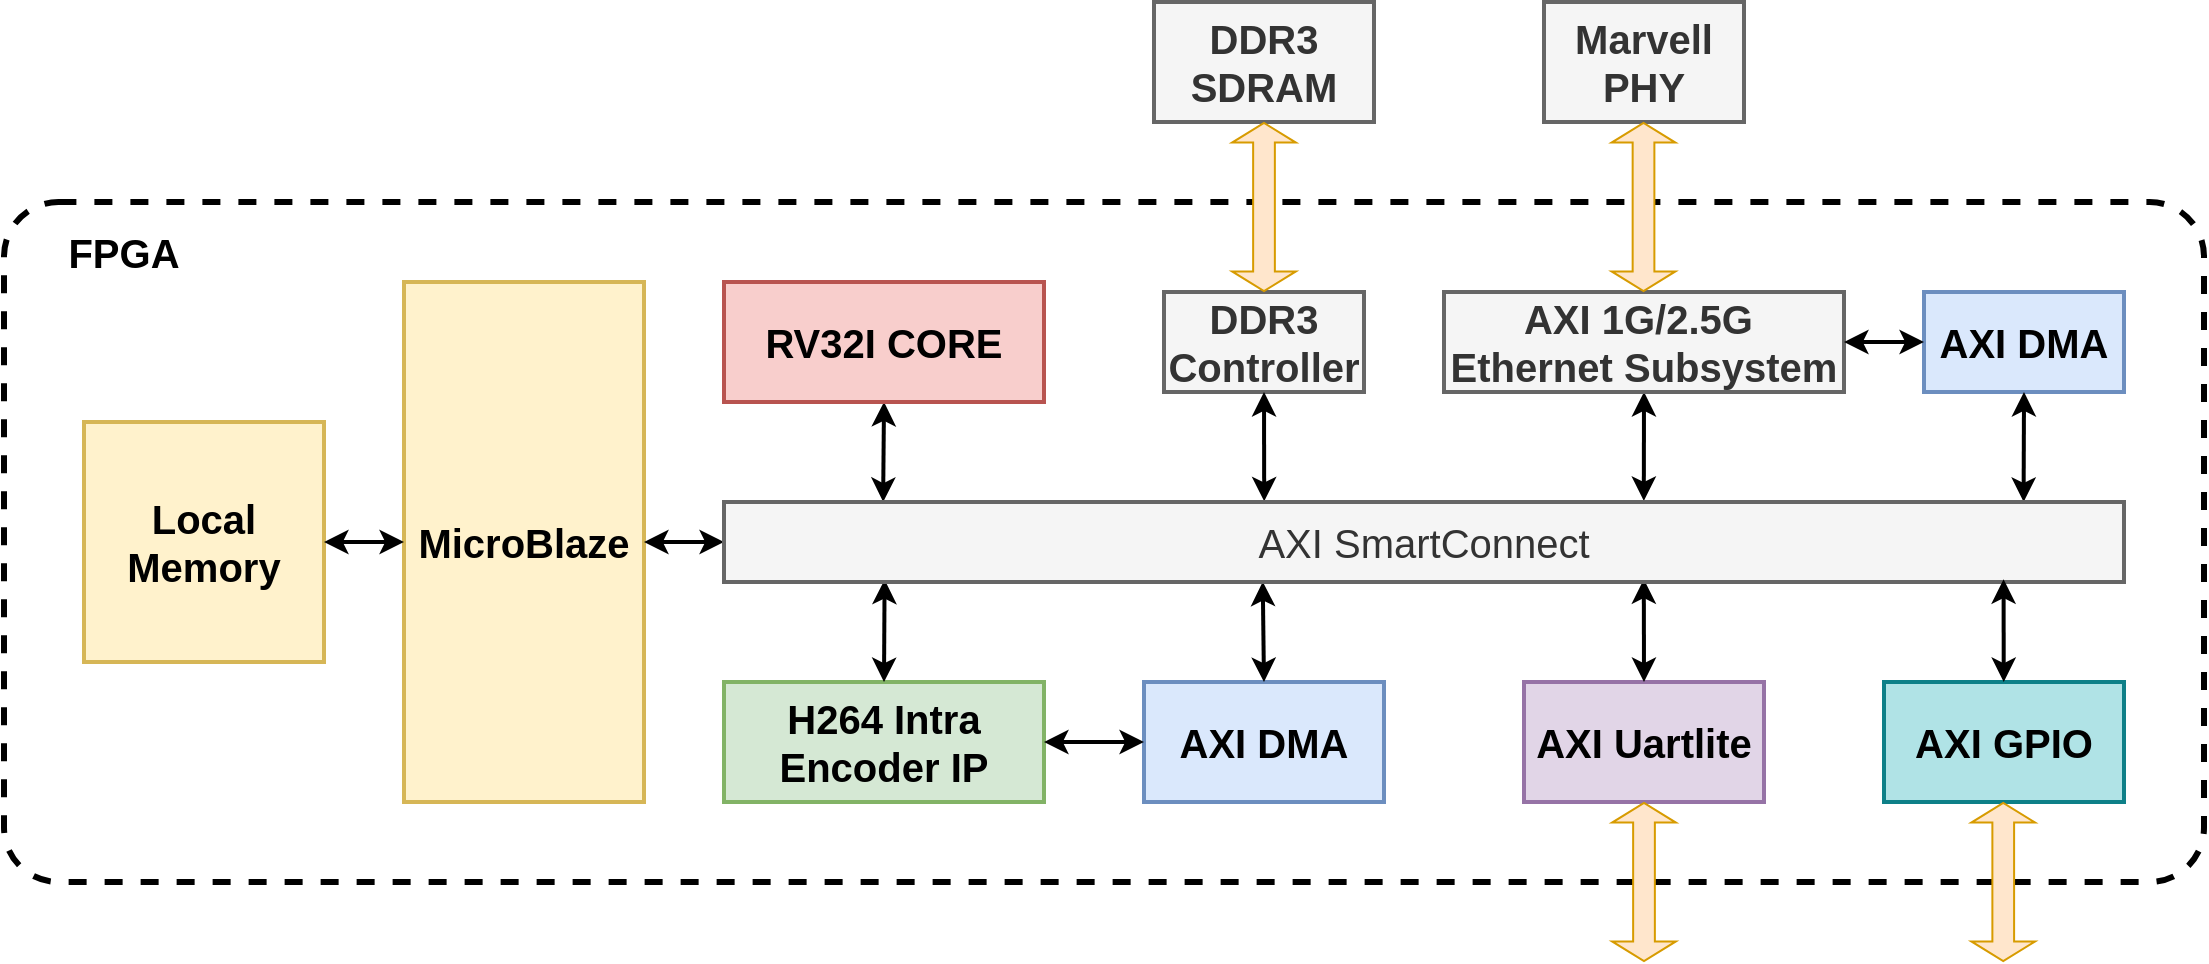 <mxfile version="24.7.5">
  <diagram name="Page-1" id="M9D1vTkV7xwXEjMcWfsh">
    <mxGraphModel dx="750" dy="444" grid="1" gridSize="10" guides="1" tooltips="1" connect="1" arrows="1" fold="1" page="1" pageScale="1" pageWidth="1169" pageHeight="827" math="0" shadow="0">
      <root>
        <mxCell id="0" />
        <mxCell id="1" parent="0" />
        <mxCell id="8c2rz28ZeFPdhyrxypDs-38" value="" style="rounded=1;whiteSpace=wrap;html=1;dashed=1;strokeWidth=3;arcSize=8;" vertex="1" parent="1">
          <mxGeometry x="280" y="160" width="1100" height="340" as="geometry" />
        </mxCell>
        <mxCell id="8c2rz28ZeFPdhyrxypDs-3" value="H264 Intra&lt;div style=&quot;font-size: 20px;&quot;&gt;Encoder IP&lt;/div&gt;" style="rounded=0;whiteSpace=wrap;html=1;fontStyle=1;fillColor=#d5e8d4;strokeColor=#82b366;strokeWidth=2;fontSize=20;" vertex="1" parent="1">
          <mxGeometry x="640" y="400" width="160" height="60" as="geometry" />
        </mxCell>
        <mxCell id="8c2rz28ZeFPdhyrxypDs-4" value="AXI Uartlite" style="rounded=0;whiteSpace=wrap;html=1;fontStyle=1;fillColor=#e1d5e7;strokeColor=#9673a6;strokeWidth=2;fontSize=20;" vertex="1" parent="1">
          <mxGeometry x="1040" y="400" width="120" height="60" as="geometry" />
        </mxCell>
        <mxCell id="8c2rz28ZeFPdhyrxypDs-5" value="DDR3&lt;div style=&quot;font-size: 20px;&quot;&gt;Controller&lt;/div&gt;" style="rounded=0;whiteSpace=wrap;html=1;fontStyle=1;strokeWidth=2;fontSize=20;fillColor=#f5f5f5;fontColor=#333333;strokeColor=#666666;" vertex="1" parent="1">
          <mxGeometry x="860" y="205" width="100" height="50" as="geometry" />
        </mxCell>
        <mxCell id="8c2rz28ZeFPdhyrxypDs-7" value="" style="endArrow=classic;startArrow=classic;html=1;rounded=0;exitX=0.5;exitY=0;exitDx=0;exitDy=0;entryX=0.63;entryY=0.965;entryDx=0;entryDy=0;fontStyle=1;entryPerimeter=0;strokeWidth=2;fontSize=20;" edge="1" parent="1" source="8c2rz28ZeFPdhyrxypDs-4">
          <mxGeometry width="50" height="50" relative="1" as="geometry">
            <mxPoint x="830" y="420" as="sourcePoint" />
            <mxPoint x="1099.9" y="348.6" as="targetPoint" />
          </mxGeometry>
        </mxCell>
        <mxCell id="8c2rz28ZeFPdhyrxypDs-8" value="" style="endArrow=classic;startArrow=classic;html=1;rounded=0;exitX=0.37;exitY=-0.008;exitDx=0;exitDy=0;entryX=0.5;entryY=1;entryDx=0;entryDy=0;fontStyle=1;exitPerimeter=0;strokeWidth=2;fontSize=20;" edge="1" parent="1" target="8c2rz28ZeFPdhyrxypDs-5">
          <mxGeometry width="50" height="50" relative="1" as="geometry">
            <mxPoint x="910.1" y="309.68" as="sourcePoint" />
            <mxPoint x="900" y="220" as="targetPoint" />
          </mxGeometry>
        </mxCell>
        <mxCell id="8c2rz28ZeFPdhyrxypDs-9" value="" style="endArrow=classic;startArrow=classic;html=1;rounded=0;exitX=0.109;exitY=-0.001;exitDx=0;exitDy=0;entryX=0.5;entryY=1;entryDx=0;entryDy=0;fontStyle=1;strokeWidth=2;fontSize=20;exitPerimeter=0;" edge="1" parent="1" target="8c2rz28ZeFPdhyrxypDs-2">
          <mxGeometry width="50" height="50" relative="1" as="geometry">
            <mxPoint x="719.57" y="309.96" as="sourcePoint" />
            <mxPoint x="739.76" y="280" as="targetPoint" />
          </mxGeometry>
        </mxCell>
        <mxCell id="8c2rz28ZeFPdhyrxypDs-11" value="" style="endArrow=classic;startArrow=classic;html=1;rounded=0;exitX=0.5;exitY=0;exitDx=0;exitDy=0;entryX=0.11;entryY=0.972;entryDx=0;entryDy=0;fontStyle=1;strokeWidth=2;fontSize=20;entryPerimeter=0;" edge="1" parent="1" source="8c2rz28ZeFPdhyrxypDs-3">
          <mxGeometry width="50" height="50" relative="1" as="geometry">
            <mxPoint x="720" y="330" as="sourcePoint" />
            <mxPoint x="720.3" y="348.88" as="targetPoint" />
          </mxGeometry>
        </mxCell>
        <mxCell id="8c2rz28ZeFPdhyrxypDs-12" value="DDR3 SDRAM" style="rounded=0;whiteSpace=wrap;html=1;fontStyle=1;strokeWidth=2;fontSize=20;fillColor=#f5f5f5;fontColor=#333333;strokeColor=#666666;" vertex="1" parent="1">
          <mxGeometry x="855" y="60" width="110" height="60" as="geometry" />
        </mxCell>
        <mxCell id="8c2rz28ZeFPdhyrxypDs-17" value="" style="endArrow=classic;startArrow=classic;html=1;rounded=0;entryX=0.5;entryY=1;entryDx=0;entryDy=0;fontStyle=1;strokeWidth=2;fontSize=20;exitX=0.63;exitY=-0.014;exitDx=0;exitDy=0;exitPerimeter=0;" edge="1" parent="1" target="8c2rz28ZeFPdhyrxypDs-19">
          <mxGeometry width="50" height="50" relative="1" as="geometry">
            <mxPoint x="1099.9" y="309.44" as="sourcePoint" />
            <mxPoint x="1099.76" y="280" as="targetPoint" />
          </mxGeometry>
        </mxCell>
        <mxCell id="8c2rz28ZeFPdhyrxypDs-19" value="AXI 1G/2.5G&amp;nbsp;&lt;div style=&quot;font-size: 20px;&quot;&gt;Ethernet Subsystem&lt;/div&gt;" style="rounded=0;whiteSpace=wrap;html=1;fontStyle=1;strokeWidth=2;fontSize=20;fillColor=#f5f5f5;fontColor=#333333;strokeColor=#666666;" vertex="1" parent="1">
          <mxGeometry x="1000" y="205" width="200" height="50" as="geometry" />
        </mxCell>
        <mxCell id="8c2rz28ZeFPdhyrxypDs-20" value="Marvell&lt;div style=&quot;font-size: 20px;&quot;&gt;PHY&lt;/div&gt;" style="rounded=0;whiteSpace=wrap;html=1;fontStyle=1;strokeWidth=2;fontSize=20;fillColor=#f5f5f5;fontColor=#333333;strokeColor=#666666;" vertex="1" parent="1">
          <mxGeometry x="1050" y="60" width="100" height="60" as="geometry" />
        </mxCell>
        <mxCell id="8c2rz28ZeFPdhyrxypDs-22" value="AXI DMA" style="rounded=0;whiteSpace=wrap;html=1;fontStyle=1;strokeWidth=2;fontSize=20;fillColor=#dae8fc;strokeColor=#6c8ebf;" vertex="1" parent="1">
          <mxGeometry x="850" y="400" width="120" height="60" as="geometry" />
        </mxCell>
        <mxCell id="8c2rz28ZeFPdhyrxypDs-24" value="" style="endArrow=classic;startArrow=classic;html=1;rounded=0;exitX=0.5;exitY=0;exitDx=0;exitDy=0;entryX=0.369;entryY=0.997;entryDx=0;entryDy=0;fontStyle=1;entryPerimeter=0;strokeWidth=2;fontSize=20;" edge="1" parent="1" source="8c2rz28ZeFPdhyrxypDs-22">
          <mxGeometry width="50" height="50" relative="1" as="geometry">
            <mxPoint x="909.77" y="380" as="sourcePoint" />
            <mxPoint x="909.37" y="349.88" as="targetPoint" />
          </mxGeometry>
        </mxCell>
        <mxCell id="8c2rz28ZeFPdhyrxypDs-25" value="" style="endArrow=classic;startArrow=classic;html=1;rounded=0;exitX=0;exitY=0.5;exitDx=0;exitDy=0;entryX=1;entryY=0.5;entryDx=0;entryDy=0;fontStyle=1;strokeWidth=2;fontSize=20;" edge="1" parent="1" source="8c2rz28ZeFPdhyrxypDs-22" target="8c2rz28ZeFPdhyrxypDs-3">
          <mxGeometry width="50" height="50" relative="1" as="geometry">
            <mxPoint x="920" y="390" as="sourcePoint" />
            <mxPoint x="919.77" y="350" as="targetPoint" />
          </mxGeometry>
        </mxCell>
        <mxCell id="8c2rz28ZeFPdhyrxypDs-27" value="AXI DMA" style="rounded=0;whiteSpace=wrap;html=1;fontStyle=1;fillColor=#dae8fc;strokeColor=#6c8ebf;strokeWidth=2;fontSize=20;" vertex="1" parent="1">
          <mxGeometry x="1240" y="205" width="100" height="50" as="geometry" />
        </mxCell>
        <mxCell id="8c2rz28ZeFPdhyrxypDs-28" value="" style="endArrow=classic;startArrow=classic;html=1;rounded=0;entryX=0.5;entryY=1;entryDx=0;entryDy=0;fontStyle=1;strokeWidth=2;fontSize=20;exitX=0.918;exitY=0.441;exitDx=0;exitDy=0;exitPerimeter=0;" edge="1" parent="1" source="8c2rz28ZeFPdhyrxypDs-38" target="8c2rz28ZeFPdhyrxypDs-27">
          <mxGeometry width="50" height="50" relative="1" as="geometry">
            <mxPoint x="1280.21" y="310.48" as="sourcePoint" />
            <mxPoint x="1279.76" y="280" as="targetPoint" />
          </mxGeometry>
        </mxCell>
        <mxCell id="8c2rz28ZeFPdhyrxypDs-29" value="" style="endArrow=classic;startArrow=classic;html=1;rounded=0;entryX=1;entryY=0.5;entryDx=0;entryDy=0;fontStyle=1;exitX=0;exitY=0.5;exitDx=0;exitDy=0;strokeWidth=2;fontSize=20;" edge="1" parent="1" source="8c2rz28ZeFPdhyrxypDs-27" target="8c2rz28ZeFPdhyrxypDs-19">
          <mxGeometry width="50" height="50" relative="1" as="geometry">
            <mxPoint x="1289.76" y="330" as="sourcePoint" />
            <mxPoint x="1289.76" y="290" as="targetPoint" />
          </mxGeometry>
        </mxCell>
        <mxCell id="8c2rz28ZeFPdhyrxypDs-30" value="MicroBlaze" style="rounded=0;whiteSpace=wrap;html=1;fontStyle=1;strokeWidth=2;fontSize=20;fillColor=#fff2cc;strokeColor=#d6b656;" vertex="1" parent="1">
          <mxGeometry x="480" y="200" width="120" height="260" as="geometry" />
        </mxCell>
        <mxCell id="8c2rz28ZeFPdhyrxypDs-31" value="" style="endArrow=classic;startArrow=classic;html=1;rounded=0;exitX=1;exitY=0.5;exitDx=0;exitDy=0;entryX=0;entryY=0.5;entryDx=0;entryDy=0;fontStyle=1;strokeWidth=2;fontSize=20;" edge="1" parent="1" source="8c2rz28ZeFPdhyrxypDs-30">
          <mxGeometry width="50" height="50" relative="1" as="geometry">
            <mxPoint x="660" y="330" as="sourcePoint" />
            <mxPoint x="640" y="330" as="targetPoint" />
          </mxGeometry>
        </mxCell>
        <mxCell id="8c2rz28ZeFPdhyrxypDs-32" value="Local&lt;div style=&quot;font-size: 20px;&quot;&gt;Memory&lt;/div&gt;" style="rounded=0;whiteSpace=wrap;html=1;fontStyle=1;strokeWidth=2;fontSize=20;fillColor=#fff2cc;strokeColor=#d6b656;" vertex="1" parent="1">
          <mxGeometry x="320" y="270" width="120" height="120" as="geometry" />
        </mxCell>
        <mxCell id="8c2rz28ZeFPdhyrxypDs-33" value="" style="endArrow=classic;startArrow=classic;html=1;rounded=0;exitX=1;exitY=0.5;exitDx=0;exitDy=0;entryX=0;entryY=0.5;entryDx=0;entryDy=0;fontStyle=1;strokeWidth=2;fontSize=20;" edge="1" parent="1" source="8c2rz28ZeFPdhyrxypDs-32" target="8c2rz28ZeFPdhyrxypDs-30">
          <mxGeometry width="50" height="50" relative="1" as="geometry">
            <mxPoint x="520" y="350" as="sourcePoint" />
            <mxPoint x="570" y="300" as="targetPoint" />
          </mxGeometry>
        </mxCell>
        <mxCell id="8c2rz28ZeFPdhyrxypDs-34" value="" style="group" vertex="1" connectable="0" parent="1">
          <mxGeometry x="640" y="200" width="160" height="60" as="geometry" />
        </mxCell>
        <mxCell id="8c2rz28ZeFPdhyrxypDs-2" value="RV32I CORE" style="rounded=0;whiteSpace=wrap;html=1;fontStyle=1;fillColor=#f8cecc;strokeColor=#b85450;strokeWidth=2;fontSize=20;" vertex="1" parent="8c2rz28ZeFPdhyrxypDs-34">
          <mxGeometry width="160" height="60" as="geometry" />
        </mxCell>
        <mxCell id="8c2rz28ZeFPdhyrxypDs-35" value="" style="shape=flexArrow;endArrow=classic;startArrow=classic;html=1;rounded=0;entryX=0.5;entryY=1;entryDx=0;entryDy=0;width=10.857;endSize=2.926;startSize=2.926;fillColor=#ffe6cc;strokeColor=#d79b00;" edge="1" parent="1" target="8c2rz28ZeFPdhyrxypDs-4">
          <mxGeometry width="100" height="100" relative="1" as="geometry">
            <mxPoint x="1100" y="540" as="sourcePoint" />
            <mxPoint x="970" y="420" as="targetPoint" />
          </mxGeometry>
        </mxCell>
        <mxCell id="8c2rz28ZeFPdhyrxypDs-36" value="" style="shape=flexArrow;endArrow=classic;startArrow=classic;html=1;rounded=0;entryX=0.5;entryY=1;entryDx=0;entryDy=0;width=10.857;endSize=2.926;startSize=2.926;exitX=0.5;exitY=0;exitDx=0;exitDy=0;fillColor=#ffe6cc;strokeColor=#d79b00;" edge="1" parent="1" source="8c2rz28ZeFPdhyrxypDs-5" target="8c2rz28ZeFPdhyrxypDs-12">
          <mxGeometry width="100" height="100" relative="1" as="geometry">
            <mxPoint x="930" y="205" as="sourcePoint" />
            <mxPoint x="930" y="125" as="targetPoint" />
          </mxGeometry>
        </mxCell>
        <mxCell id="8c2rz28ZeFPdhyrxypDs-37" value="" style="shape=flexArrow;endArrow=classic;startArrow=classic;html=1;rounded=0;entryX=0.5;entryY=1;entryDx=0;entryDy=0;width=10.857;endSize=2.926;startSize=2.926;exitX=0.5;exitY=0;exitDx=0;exitDy=0;fillColor=#ffe6cc;strokeColor=#d79b00;" edge="1" parent="1">
          <mxGeometry width="100" height="100" relative="1" as="geometry">
            <mxPoint x="1099.76" y="205" as="sourcePoint" />
            <mxPoint x="1099.76" y="120" as="targetPoint" />
          </mxGeometry>
        </mxCell>
        <mxCell id="8c2rz28ZeFPdhyrxypDs-39" value="&lt;span style=&quot;font-weight: normal;&quot;&gt;AXI SmartConnect&lt;/span&gt;" style="rounded=0;whiteSpace=wrap;html=1;fontStyle=1;strokeWidth=2;fontSize=20;fillColor=#f5f5f5;fontColor=#333333;strokeColor=#666666;" vertex="1" parent="1">
          <mxGeometry x="640" y="310" width="700" height="40" as="geometry" />
        </mxCell>
        <mxCell id="8c2rz28ZeFPdhyrxypDs-40" value="AXI GPIO" style="rounded=0;whiteSpace=wrap;html=1;fontStyle=1;fillColor=#b0e3e6;strokeColor=#0e8088;strokeWidth=2;fontSize=20;" vertex="1" parent="1">
          <mxGeometry x="1220" y="400" width="120" height="60" as="geometry" />
        </mxCell>
        <mxCell id="8c2rz28ZeFPdhyrxypDs-41" value="" style="endArrow=classic;startArrow=classic;html=1;rounded=0;exitX=0.5;exitY=0;exitDx=0;exitDy=0;entryX=0.63;entryY=0.965;entryDx=0;entryDy=0;fontStyle=1;entryPerimeter=0;strokeWidth=2;fontSize=20;" edge="1" parent="1">
          <mxGeometry width="50" height="50" relative="1" as="geometry">
            <mxPoint x="1279.88" y="400" as="sourcePoint" />
            <mxPoint x="1279.78" y="348.6" as="targetPoint" />
          </mxGeometry>
        </mxCell>
        <mxCell id="8c2rz28ZeFPdhyrxypDs-42" value="" style="shape=flexArrow;endArrow=classic;startArrow=classic;html=1;rounded=0;entryX=0.5;entryY=1;entryDx=0;entryDy=0;width=10.857;endSize=2.926;startSize=2.926;fillColor=#ffe6cc;strokeColor=#d79b00;" edge="1" parent="1">
          <mxGeometry width="100" height="100" relative="1" as="geometry">
            <mxPoint x="1279.62" y="540" as="sourcePoint" />
            <mxPoint x="1279.62" y="460" as="targetPoint" />
          </mxGeometry>
        </mxCell>
        <mxCell id="8c2rz28ZeFPdhyrxypDs-43" value="&lt;b&gt;&lt;font style=&quot;font-size: 20px;&quot;&gt;FPGA&lt;/font&gt;&lt;/b&gt;" style="text;html=1;align=center;verticalAlign=middle;whiteSpace=wrap;rounded=0;" vertex="1" parent="1">
          <mxGeometry x="280" y="160" width="120" height="50" as="geometry" />
        </mxCell>
      </root>
    </mxGraphModel>
  </diagram>
</mxfile>
